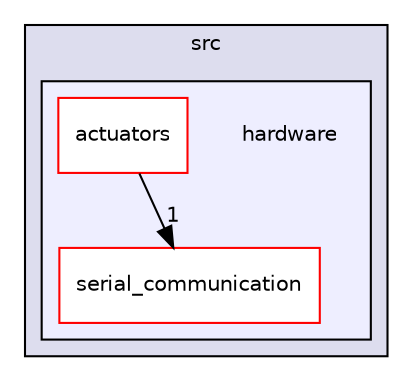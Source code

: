 digraph "catkin_ws/src/hardware" {
  compound=true
  node [ fontsize="10", fontname="Helvetica"];
  edge [ labelfontsize="10", labelfontname="Helvetica"];
  subgraph clusterdir_7c859f3878cb32062c29919224ce2290 {
    graph [ bgcolor="#ddddee", pencolor="black", label="src" fontname="Helvetica", fontsize="10", URL="dir_7c859f3878cb32062c29919224ce2290.html"]
  subgraph clusterdir_dff6d95cd477fdce004da0b2ce223d01 {
    graph [ bgcolor="#eeeeff", pencolor="black", label="" URL="dir_dff6d95cd477fdce004da0b2ce223d01.html"];
    dir_dff6d95cd477fdce004da0b2ce223d01 [shape=plaintext label="hardware"];
  dir_505a92d04ae516fa1bd5598d51b36237 [shape=box label="actuators" fillcolor="white" style="filled" color="red" URL="dir_505a92d04ae516fa1bd5598d51b36237.html"];
  dir_1aa341485bb1ab881cf01e1913f76376 [shape=box label="serial_communication" fillcolor="white" style="filled" color="red" URL="dir_1aa341485bb1ab881cf01e1913f76376.html"];
  }
  }
  dir_505a92d04ae516fa1bd5598d51b36237->dir_1aa341485bb1ab881cf01e1913f76376 [headlabel="1", labeldistance=1.5 headhref="dir_000019_000020.html"];
}
